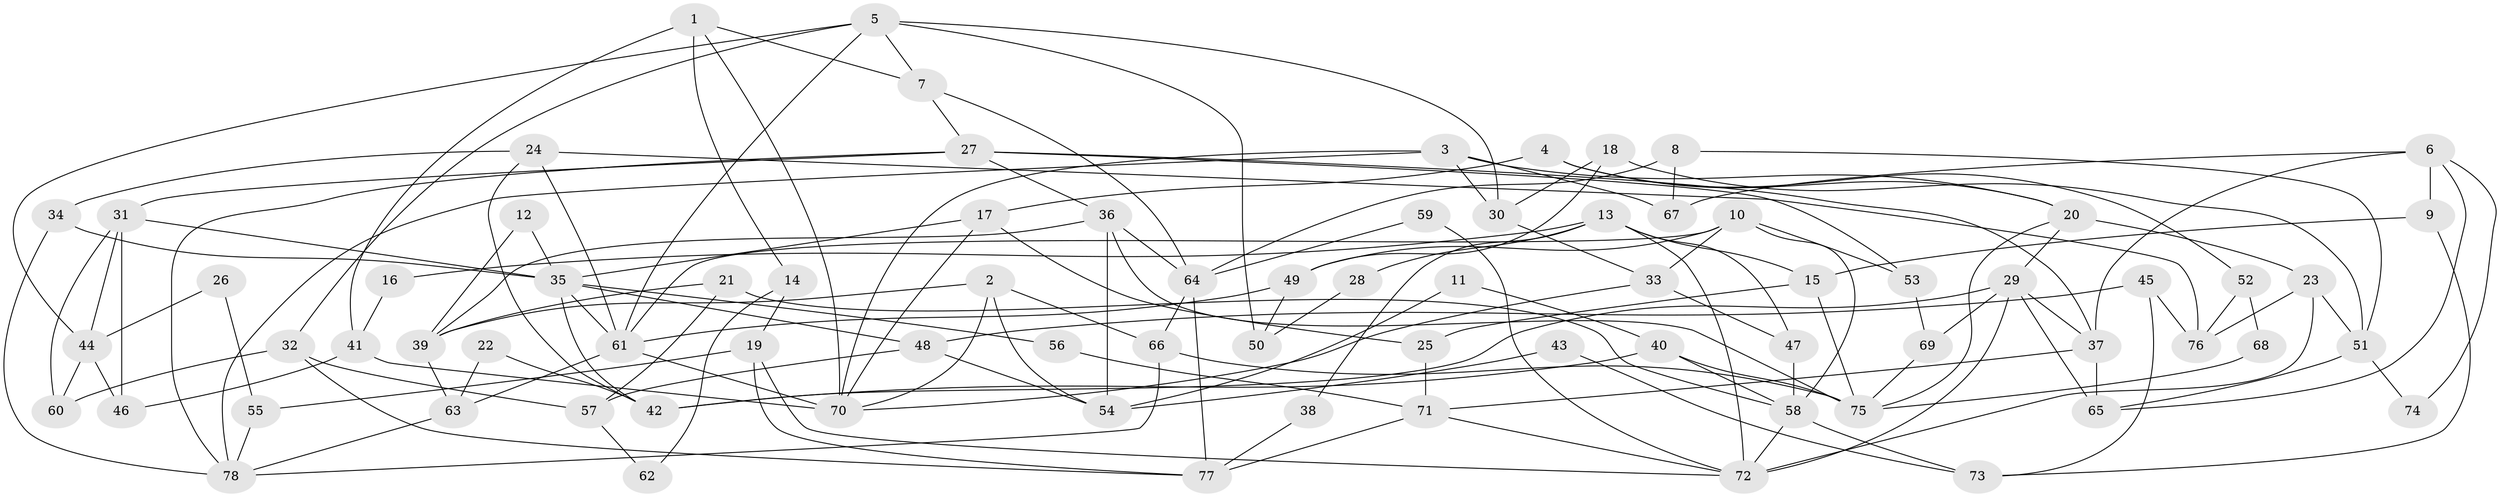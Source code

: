 // Generated by graph-tools (version 1.1) at 2025/50/03/09/25 03:50:12]
// undirected, 78 vertices, 156 edges
graph export_dot {
graph [start="1"]
  node [color=gray90,style=filled];
  1;
  2;
  3;
  4;
  5;
  6;
  7;
  8;
  9;
  10;
  11;
  12;
  13;
  14;
  15;
  16;
  17;
  18;
  19;
  20;
  21;
  22;
  23;
  24;
  25;
  26;
  27;
  28;
  29;
  30;
  31;
  32;
  33;
  34;
  35;
  36;
  37;
  38;
  39;
  40;
  41;
  42;
  43;
  44;
  45;
  46;
  47;
  48;
  49;
  50;
  51;
  52;
  53;
  54;
  55;
  56;
  57;
  58;
  59;
  60;
  61;
  62;
  63;
  64;
  65;
  66;
  67;
  68;
  69;
  70;
  71;
  72;
  73;
  74;
  75;
  76;
  77;
  78;
  1 -- 70;
  1 -- 41;
  1 -- 7;
  1 -- 14;
  2 -- 39;
  2 -- 70;
  2 -- 54;
  2 -- 66;
  3 -- 20;
  3 -- 67;
  3 -- 30;
  3 -- 70;
  3 -- 78;
  4 -- 20;
  4 -- 17;
  4 -- 52;
  5 -- 7;
  5 -- 61;
  5 -- 30;
  5 -- 32;
  5 -- 44;
  5 -- 50;
  6 -- 65;
  6 -- 37;
  6 -- 9;
  6 -- 67;
  6 -- 74;
  7 -- 64;
  7 -- 27;
  8 -- 51;
  8 -- 64;
  8 -- 67;
  9 -- 15;
  9 -- 73;
  10 -- 58;
  10 -- 33;
  10 -- 49;
  10 -- 53;
  10 -- 61;
  11 -- 40;
  11 -- 54;
  12 -- 39;
  12 -- 35;
  13 -- 72;
  13 -- 47;
  13 -- 15;
  13 -- 16;
  13 -- 28;
  13 -- 38;
  14 -- 19;
  14 -- 62;
  15 -- 75;
  15 -- 25;
  16 -- 41;
  17 -- 25;
  17 -- 35;
  17 -- 70;
  18 -- 30;
  18 -- 49;
  18 -- 51;
  19 -- 72;
  19 -- 77;
  19 -- 55;
  20 -- 23;
  20 -- 75;
  20 -- 29;
  21 -- 57;
  21 -- 39;
  21 -- 58;
  22 -- 63;
  22 -- 42;
  23 -- 51;
  23 -- 76;
  23 -- 72;
  24 -- 34;
  24 -- 61;
  24 -- 42;
  24 -- 76;
  25 -- 71;
  26 -- 55;
  26 -- 44;
  27 -- 78;
  27 -- 31;
  27 -- 36;
  27 -- 37;
  27 -- 53;
  28 -- 50;
  29 -- 69;
  29 -- 37;
  29 -- 42;
  29 -- 65;
  29 -- 72;
  30 -- 33;
  31 -- 35;
  31 -- 44;
  31 -- 46;
  31 -- 60;
  32 -- 60;
  32 -- 57;
  32 -- 77;
  33 -- 70;
  33 -- 47;
  34 -- 78;
  34 -- 35;
  35 -- 61;
  35 -- 42;
  35 -- 48;
  35 -- 56;
  36 -- 75;
  36 -- 39;
  36 -- 54;
  36 -- 64;
  37 -- 65;
  37 -- 71;
  38 -- 77;
  39 -- 63;
  40 -- 58;
  40 -- 42;
  40 -- 75;
  41 -- 70;
  41 -- 46;
  43 -- 73;
  43 -- 54;
  44 -- 46;
  44 -- 60;
  45 -- 48;
  45 -- 73;
  45 -- 76;
  47 -- 58;
  48 -- 54;
  48 -- 57;
  49 -- 61;
  49 -- 50;
  51 -- 65;
  51 -- 74;
  52 -- 76;
  52 -- 68;
  53 -- 69;
  55 -- 78;
  56 -- 71;
  57 -- 62;
  58 -- 72;
  58 -- 73;
  59 -- 64;
  59 -- 72;
  61 -- 70;
  61 -- 63;
  63 -- 78;
  64 -- 77;
  64 -- 66;
  66 -- 75;
  66 -- 78;
  68 -- 75;
  69 -- 75;
  71 -- 72;
  71 -- 77;
}
